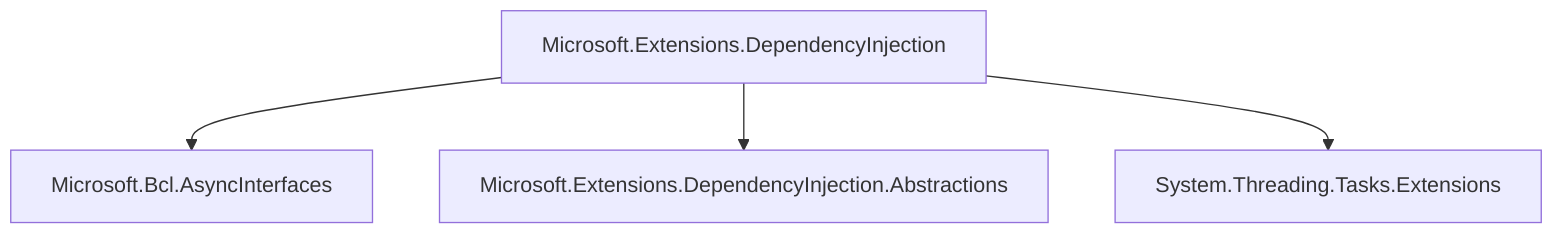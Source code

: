 graph TD
Microsoft.Extensions.DependencyInjection[Microsoft.Extensions.DependencyInjection]
Microsoft.Extensions.DependencyInjection --> Microsoft.Bcl.AsyncInterfaces
Microsoft.Extensions.DependencyInjection --> Microsoft.Extensions.DependencyInjection.Abstractions
Microsoft.Extensions.DependencyInjection --> System.Threading.Tasks.Extensions